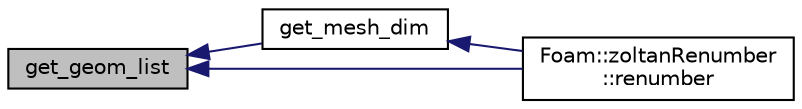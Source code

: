 digraph "get_geom_list"
{
  bgcolor="transparent";
  edge [fontname="Helvetica",fontsize="10",labelfontname="Helvetica",labelfontsize="10"];
  node [fontname="Helvetica",fontsize="10",shape=record];
  rankdir="LR";
  Node1 [label="get_geom_list",height=0.2,width=0.4,color="black", fillcolor="grey75", style="filled", fontcolor="black"];
  Node1 -> Node2 [dir="back",color="midnightblue",fontsize="10",style="solid",fontname="Helvetica"];
  Node2 [label="get_mesh_dim",height=0.2,width=0.4,color="black",URL="$a09700.html#a750fa2e3f44e92bd343baa8844354ed0"];
  Node2 -> Node3 [dir="back",color="midnightblue",fontsize="10",style="solid",fontname="Helvetica"];
  Node3 [label="Foam::zoltanRenumber\l::renumber",height=0.2,width=0.4,color="black",URL="$a03014.html#a8c8c314aed6bcca51f2e7ae9a90f1b82",tooltip="Return the order in which cells need to be visited, i.e. "];
  Node1 -> Node3 [dir="back",color="midnightblue",fontsize="10",style="solid",fontname="Helvetica"];
}

